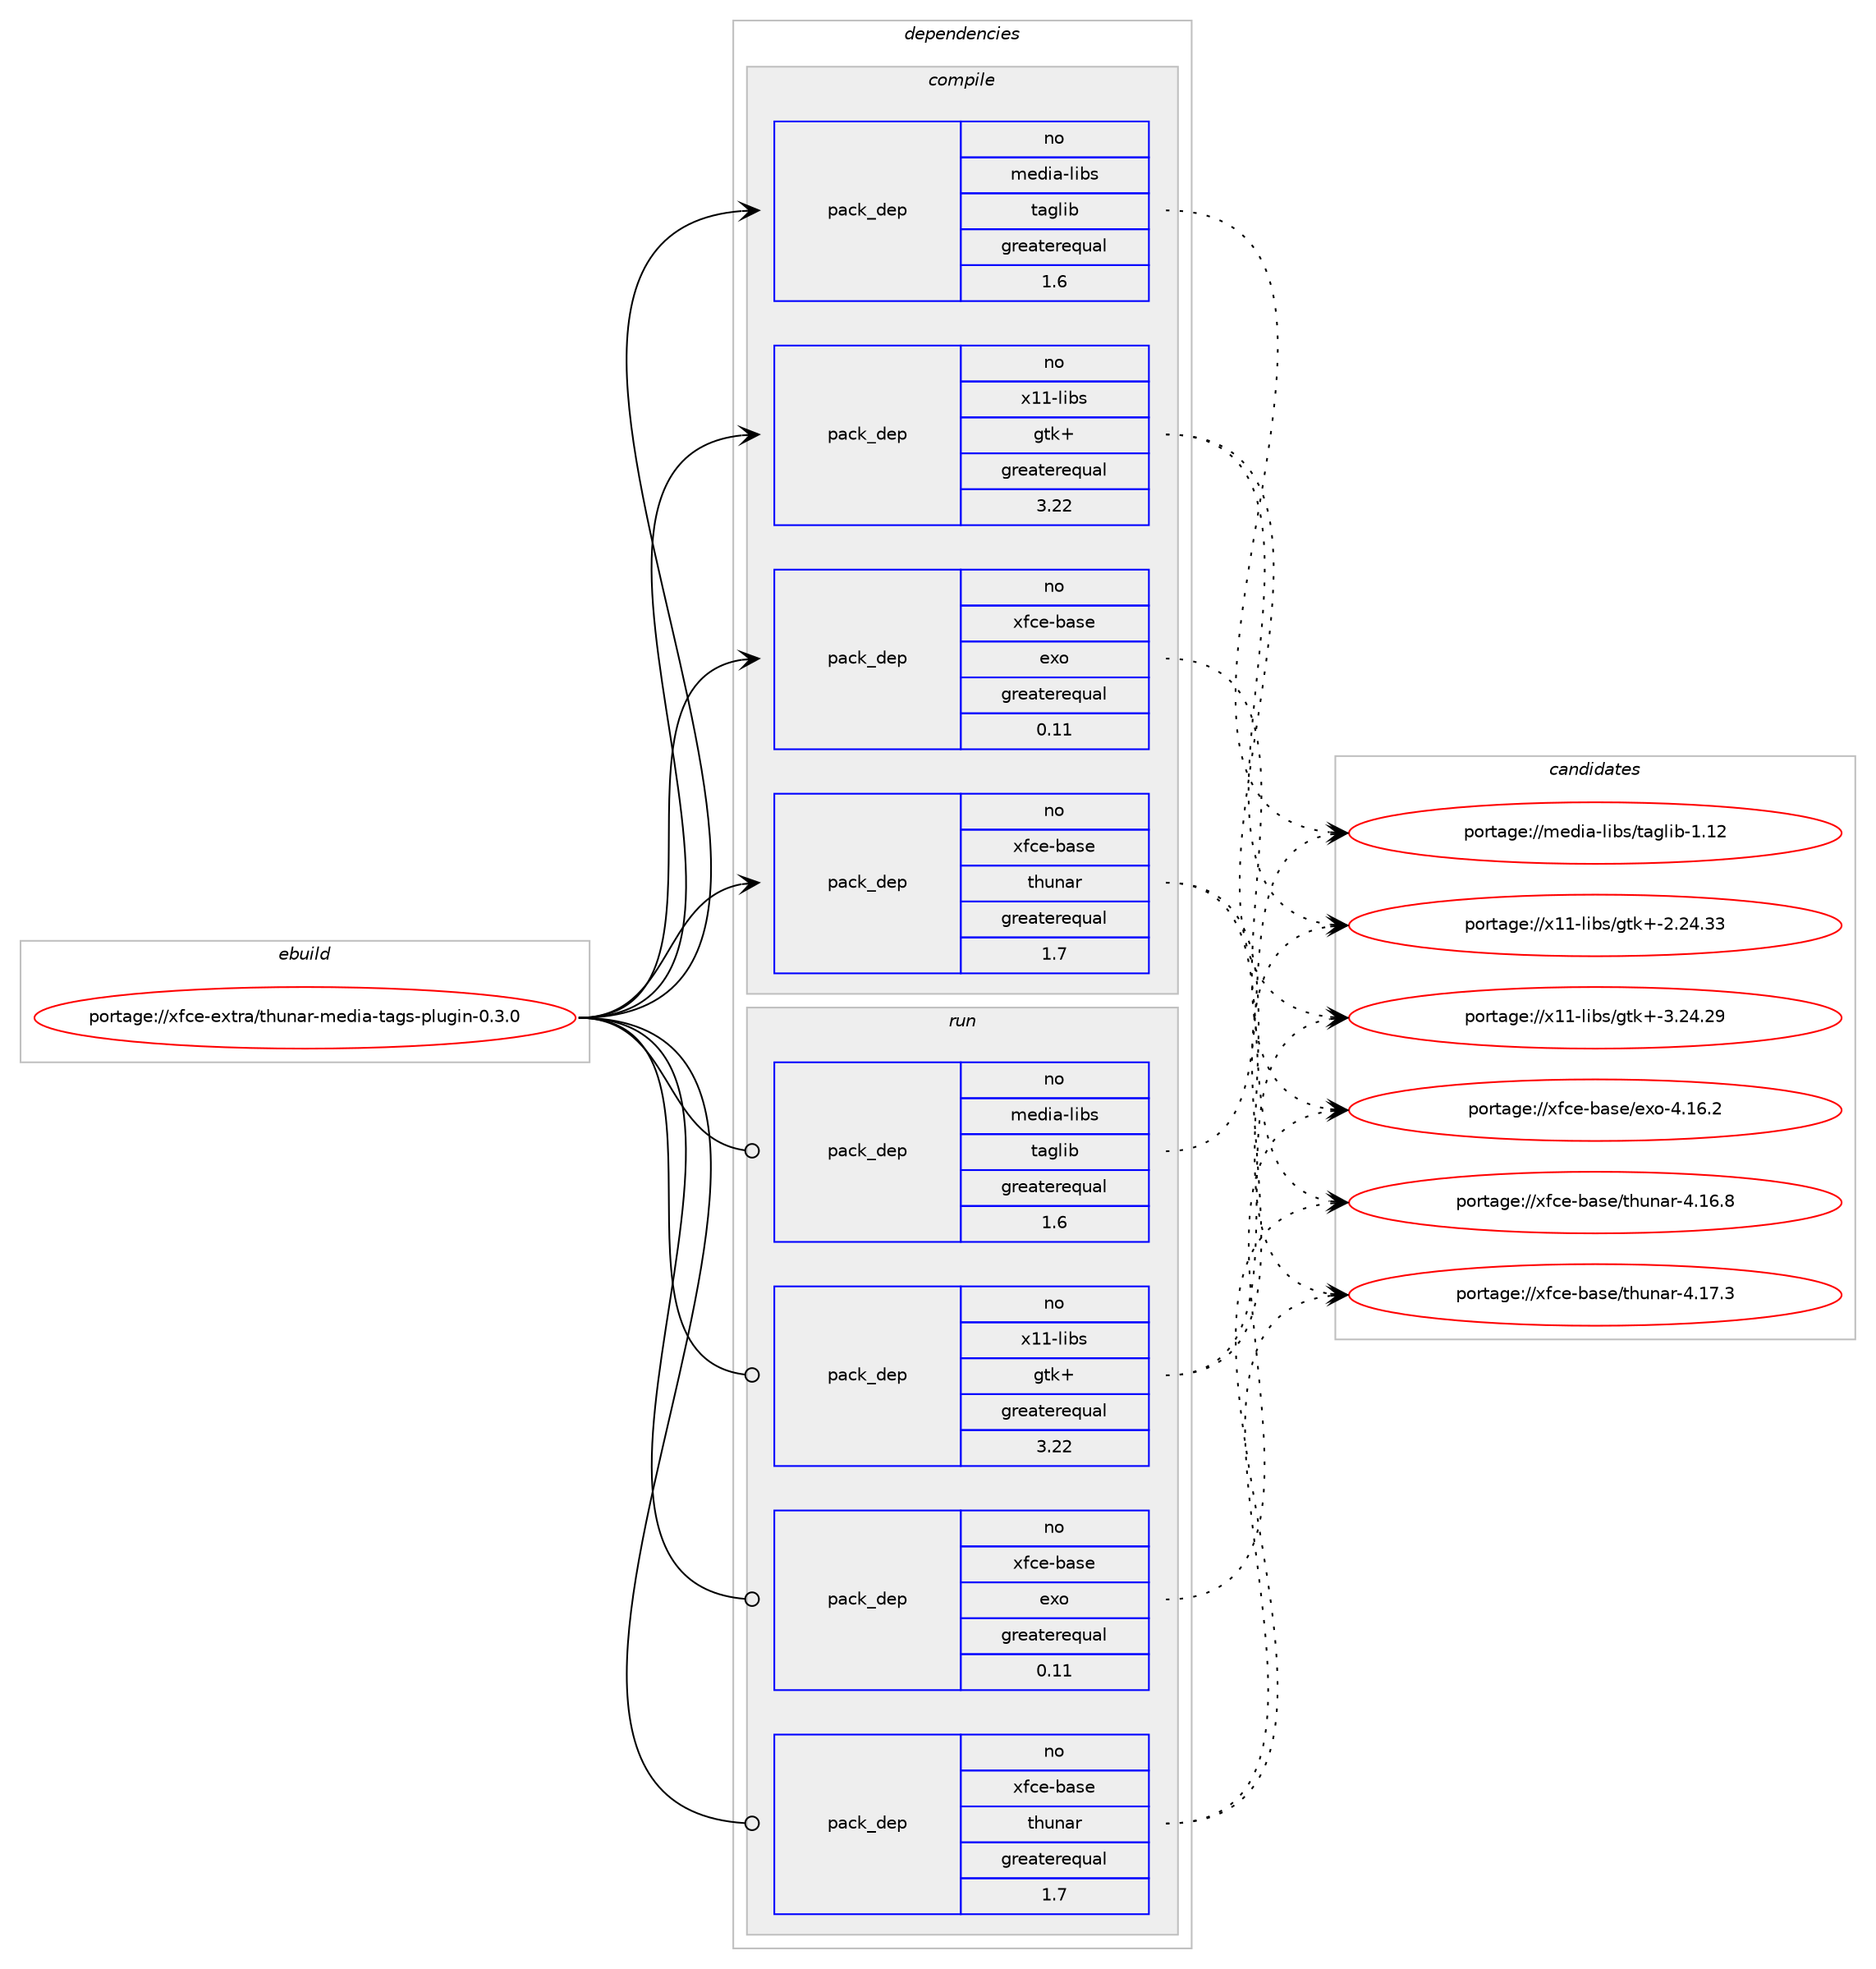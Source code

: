 digraph prolog {

# *************
# Graph options
# *************

newrank=true;
concentrate=true;
compound=true;
graph [rankdir=LR,fontname=Helvetica,fontsize=10,ranksep=1.5];#, ranksep=2.5, nodesep=0.2];
edge  [arrowhead=vee];
node  [fontname=Helvetica,fontsize=10];

# **********
# The ebuild
# **********

subgraph cluster_leftcol {
color=gray;
rank=same;
label=<<i>ebuild</i>>;
id [label="portage://xfce-extra/thunar-media-tags-plugin-0.3.0", color=red, width=4, href="../xfce-extra/thunar-media-tags-plugin-0.3.0.svg"];
}

# ****************
# The dependencies
# ****************

subgraph cluster_midcol {
color=gray;
label=<<i>dependencies</i>>;
subgraph cluster_compile {
fillcolor="#eeeeee";
style=filled;
label=<<i>compile</i>>;
# *** BEGIN UNKNOWN DEPENDENCY TYPE (TODO) ***
# id -> package_dependency(portage://xfce-extra/thunar-media-tags-plugin-0.3.0,install,no,dev-util,intltool,none,[,,],[],[])
# *** END UNKNOWN DEPENDENCY TYPE (TODO) ***

subgraph pack271 {
dependency521 [label=<<TABLE BORDER="0" CELLBORDER="1" CELLSPACING="0" CELLPADDING="4" WIDTH="220"><TR><TD ROWSPAN="6" CELLPADDING="30">pack_dep</TD></TR><TR><TD WIDTH="110">no</TD></TR><TR><TD>media-libs</TD></TR><TR><TD>taglib</TD></TR><TR><TD>greaterequal</TD></TR><TR><TD>1.6</TD></TR></TABLE>>, shape=none, color=blue];
}
id:e -> dependency521:w [weight=20,style="solid",arrowhead="vee"];
# *** BEGIN UNKNOWN DEPENDENCY TYPE (TODO) ***
# id -> package_dependency(portage://xfce-extra/thunar-media-tags-plugin-0.3.0,install,no,virtual,pkgconfig,none,[,,],[],[])
# *** END UNKNOWN DEPENDENCY TYPE (TODO) ***

subgraph pack272 {
dependency522 [label=<<TABLE BORDER="0" CELLBORDER="1" CELLSPACING="0" CELLPADDING="4" WIDTH="220"><TR><TD ROWSPAN="6" CELLPADDING="30">pack_dep</TD></TR><TR><TD WIDTH="110">no</TD></TR><TR><TD>x11-libs</TD></TR><TR><TD>gtk+</TD></TR><TR><TD>greaterequal</TD></TR><TR><TD>3.22</TD></TR></TABLE>>, shape=none, color=blue];
}
id:e -> dependency522:w [weight=20,style="solid",arrowhead="vee"];
subgraph pack273 {
dependency523 [label=<<TABLE BORDER="0" CELLBORDER="1" CELLSPACING="0" CELLPADDING="4" WIDTH="220"><TR><TD ROWSPAN="6" CELLPADDING="30">pack_dep</TD></TR><TR><TD WIDTH="110">no</TD></TR><TR><TD>xfce-base</TD></TR><TR><TD>exo</TD></TR><TR><TD>greaterequal</TD></TR><TR><TD>0.11</TD></TR></TABLE>>, shape=none, color=blue];
}
id:e -> dependency523:w [weight=20,style="solid",arrowhead="vee"];
subgraph pack274 {
dependency524 [label=<<TABLE BORDER="0" CELLBORDER="1" CELLSPACING="0" CELLPADDING="4" WIDTH="220"><TR><TD ROWSPAN="6" CELLPADDING="30">pack_dep</TD></TR><TR><TD WIDTH="110">no</TD></TR><TR><TD>xfce-base</TD></TR><TR><TD>thunar</TD></TR><TR><TD>greaterequal</TD></TR><TR><TD>1.7</TD></TR></TABLE>>, shape=none, color=blue];
}
id:e -> dependency524:w [weight=20,style="solid",arrowhead="vee"];
}
subgraph cluster_compileandrun {
fillcolor="#eeeeee";
style=filled;
label=<<i>compile and run</i>>;
}
subgraph cluster_run {
fillcolor="#eeeeee";
style=filled;
label=<<i>run</i>>;
subgraph pack275 {
dependency525 [label=<<TABLE BORDER="0" CELLBORDER="1" CELLSPACING="0" CELLPADDING="4" WIDTH="220"><TR><TD ROWSPAN="6" CELLPADDING="30">pack_dep</TD></TR><TR><TD WIDTH="110">no</TD></TR><TR><TD>media-libs</TD></TR><TR><TD>taglib</TD></TR><TR><TD>greaterequal</TD></TR><TR><TD>1.6</TD></TR></TABLE>>, shape=none, color=blue];
}
id:e -> dependency525:w [weight=20,style="solid",arrowhead="odot"];
subgraph pack276 {
dependency526 [label=<<TABLE BORDER="0" CELLBORDER="1" CELLSPACING="0" CELLPADDING="4" WIDTH="220"><TR><TD ROWSPAN="6" CELLPADDING="30">pack_dep</TD></TR><TR><TD WIDTH="110">no</TD></TR><TR><TD>x11-libs</TD></TR><TR><TD>gtk+</TD></TR><TR><TD>greaterequal</TD></TR><TR><TD>3.22</TD></TR></TABLE>>, shape=none, color=blue];
}
id:e -> dependency526:w [weight=20,style="solid",arrowhead="odot"];
subgraph pack277 {
dependency527 [label=<<TABLE BORDER="0" CELLBORDER="1" CELLSPACING="0" CELLPADDING="4" WIDTH="220"><TR><TD ROWSPAN="6" CELLPADDING="30">pack_dep</TD></TR><TR><TD WIDTH="110">no</TD></TR><TR><TD>xfce-base</TD></TR><TR><TD>exo</TD></TR><TR><TD>greaterequal</TD></TR><TR><TD>0.11</TD></TR></TABLE>>, shape=none, color=blue];
}
id:e -> dependency527:w [weight=20,style="solid",arrowhead="odot"];
subgraph pack278 {
dependency528 [label=<<TABLE BORDER="0" CELLBORDER="1" CELLSPACING="0" CELLPADDING="4" WIDTH="220"><TR><TD ROWSPAN="6" CELLPADDING="30">pack_dep</TD></TR><TR><TD WIDTH="110">no</TD></TR><TR><TD>xfce-base</TD></TR><TR><TD>thunar</TD></TR><TR><TD>greaterequal</TD></TR><TR><TD>1.7</TD></TR></TABLE>>, shape=none, color=blue];
}
id:e -> dependency528:w [weight=20,style="solid",arrowhead="odot"];
}
}

# **************
# The candidates
# **************

subgraph cluster_choices {
rank=same;
color=gray;
label=<<i>candidates</i>>;

subgraph choice271 {
color=black;
nodesep=1;
choice1091011001059745108105981154711697103108105984549464950 [label="portage://media-libs/taglib-1.12", color=red, width=4,href="../media-libs/taglib-1.12.svg"];
dependency521:e -> choice1091011001059745108105981154711697103108105984549464950:w [style=dotted,weight="100"];
}
subgraph choice272 {
color=black;
nodesep=1;
choice1204949451081059811547103116107434550465052465151 [label="portage://x11-libs/gtk+-2.24.33", color=red, width=4,href="../x11-libs/gtk+-2.24.33.svg"];
choice1204949451081059811547103116107434551465052465057 [label="portage://x11-libs/gtk+-3.24.29", color=red, width=4,href="../x11-libs/gtk+-3.24.29.svg"];
dependency522:e -> choice1204949451081059811547103116107434550465052465151:w [style=dotted,weight="100"];
dependency522:e -> choice1204949451081059811547103116107434551465052465057:w [style=dotted,weight="100"];
}
subgraph choice273 {
color=black;
nodesep=1;
choice120102991014598971151014710112011145524649544650 [label="portage://xfce-base/exo-4.16.2", color=red, width=4,href="../xfce-base/exo-4.16.2.svg"];
dependency523:e -> choice120102991014598971151014710112011145524649544650:w [style=dotted,weight="100"];
}
subgraph choice274 {
color=black;
nodesep=1;
choice12010299101459897115101471161041171109711445524649544656 [label="portage://xfce-base/thunar-4.16.8", color=red, width=4,href="../xfce-base/thunar-4.16.8.svg"];
choice12010299101459897115101471161041171109711445524649554651 [label="portage://xfce-base/thunar-4.17.3", color=red, width=4,href="../xfce-base/thunar-4.17.3.svg"];
dependency524:e -> choice12010299101459897115101471161041171109711445524649544656:w [style=dotted,weight="100"];
dependency524:e -> choice12010299101459897115101471161041171109711445524649554651:w [style=dotted,weight="100"];
}
subgraph choice275 {
color=black;
nodesep=1;
choice1091011001059745108105981154711697103108105984549464950 [label="portage://media-libs/taglib-1.12", color=red, width=4,href="../media-libs/taglib-1.12.svg"];
dependency525:e -> choice1091011001059745108105981154711697103108105984549464950:w [style=dotted,weight="100"];
}
subgraph choice276 {
color=black;
nodesep=1;
choice1204949451081059811547103116107434550465052465151 [label="portage://x11-libs/gtk+-2.24.33", color=red, width=4,href="../x11-libs/gtk+-2.24.33.svg"];
choice1204949451081059811547103116107434551465052465057 [label="portage://x11-libs/gtk+-3.24.29", color=red, width=4,href="../x11-libs/gtk+-3.24.29.svg"];
dependency526:e -> choice1204949451081059811547103116107434550465052465151:w [style=dotted,weight="100"];
dependency526:e -> choice1204949451081059811547103116107434551465052465057:w [style=dotted,weight="100"];
}
subgraph choice277 {
color=black;
nodesep=1;
choice120102991014598971151014710112011145524649544650 [label="portage://xfce-base/exo-4.16.2", color=red, width=4,href="../xfce-base/exo-4.16.2.svg"];
dependency527:e -> choice120102991014598971151014710112011145524649544650:w [style=dotted,weight="100"];
}
subgraph choice278 {
color=black;
nodesep=1;
choice12010299101459897115101471161041171109711445524649544656 [label="portage://xfce-base/thunar-4.16.8", color=red, width=4,href="../xfce-base/thunar-4.16.8.svg"];
choice12010299101459897115101471161041171109711445524649554651 [label="portage://xfce-base/thunar-4.17.3", color=red, width=4,href="../xfce-base/thunar-4.17.3.svg"];
dependency528:e -> choice12010299101459897115101471161041171109711445524649544656:w [style=dotted,weight="100"];
dependency528:e -> choice12010299101459897115101471161041171109711445524649554651:w [style=dotted,weight="100"];
}
}

}
